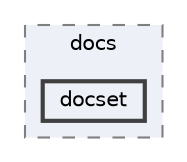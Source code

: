 digraph "/home/ale/sparse-matrix/json/docs/docset"
{
 // LATEX_PDF_SIZE
  bgcolor="transparent";
  edge [fontname=Helvetica,fontsize=10,labelfontname=Helvetica,labelfontsize=10];
  node [fontname=Helvetica,fontsize=10,shape=box,height=0.2,width=0.4];
  compound=true
  subgraph clusterdir_997be3a4b59d82b46eb306a0b7933514 {
    graph [ bgcolor="#edf0f7", pencolor="grey50", label="docs", fontname=Helvetica,fontsize=10 style="filled,dashed", URL="dir_997be3a4b59d82b46eb306a0b7933514.html",tooltip=""]
  dir_c0468cdf53e886e570725b034ebcbd3a [label="docset", fillcolor="#edf0f7", color="grey25", style="filled,bold", URL="dir_c0468cdf53e886e570725b034ebcbd3a.html",tooltip=""];
  }
}

